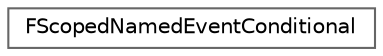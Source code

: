 digraph "Graphical Class Hierarchy"
{
 // INTERACTIVE_SVG=YES
 // LATEX_PDF_SIZE
  bgcolor="transparent";
  edge [fontname=Helvetica,fontsize=10,labelfontname=Helvetica,labelfontsize=10];
  node [fontname=Helvetica,fontsize=10,shape=box,height=0.2,width=0.4];
  rankdir="LR";
  Node0 [id="Node000000",label="FScopedNamedEventConditional",height=0.2,width=0.4,color="grey40", fillcolor="white", style="filled",URL="$d7/d60/classFScopedNamedEventConditional.html",tooltip=" "];
}
